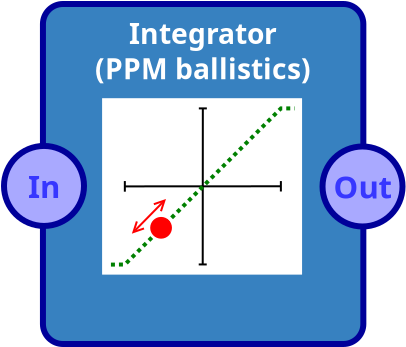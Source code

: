 <?xml version="1.0" encoding="UTF-8"?>
<dia:diagram xmlns:dia="http://www.lysator.liu.se/~alla/dia/">
  <dia:layer name="objects" visible="true" active="true">
    <dia:group>
      <dia:object type="Standard - Box" version="0" id="O0">
        <dia:attribute name="obj_pos">
          <dia:point val="56.635,-2.593"/>
        </dia:attribute>
        <dia:attribute name="obj_bb">
          <dia:rectangle val="56.585,-2.643;67.161,6.858"/>
        </dia:attribute>
        <dia:attribute name="elem_corner">
          <dia:point val="56.635,-2.593"/>
        </dia:attribute>
        <dia:attribute name="elem_width">
          <dia:real val="10.476"/>
        </dia:attribute>
        <dia:attribute name="elem_height">
          <dia:real val="9.402"/>
        </dia:attribute>
        <dia:attribute name="border_width">
          <dia:real val="0.1"/>
        </dia:attribute>
        <dia:attribute name="show_background">
          <dia:boolean val="false"/>
        </dia:attribute>
        <dia:attribute name="corner_radius">
          <dia:real val="0.3"/>
        </dia:attribute>
      </dia:object>
      <dia:object type="Standard - Box" version="0" id="O1">
        <dia:attribute name="obj_pos">
          <dia:point val="53.912,-7.067"/>
        </dia:attribute>
        <dia:attribute name="obj_bb">
          <dia:rectangle val="53.762,-7.217;70.082,10.083"/>
        </dia:attribute>
        <dia:attribute name="elem_corner">
          <dia:point val="53.912,-7.067"/>
        </dia:attribute>
        <dia:attribute name="elem_width">
          <dia:real val="16.02"/>
        </dia:attribute>
        <dia:attribute name="elem_height">
          <dia:real val="17"/>
        </dia:attribute>
        <dia:attribute name="border_width">
          <dia:real val="0.3"/>
        </dia:attribute>
        <dia:attribute name="border_color">
          <dia:color val="#000099"/>
        </dia:attribute>
        <dia:attribute name="inner_color">
          <dia:color val="#3781c0"/>
        </dia:attribute>
        <dia:attribute name="show_background">
          <dia:boolean val="true"/>
        </dia:attribute>
        <dia:attribute name="corner_radius">
          <dia:real val="1"/>
        </dia:attribute>
      </dia:object>
      <dia:object type="Standard - Text" version="1" id="O2">
        <dia:attribute name="obj_pos">
          <dia:point val="61.912,-5.067"/>
        </dia:attribute>
        <dia:attribute name="obj_bb">
          <dia:rectangle val="55.74,-6.377;68.083,-2.968"/>
        </dia:attribute>
        <dia:attribute name="text">
          <dia:composite type="text">
            <dia:attribute name="string">
              <dia:string>#Integrator
(PPM ballistics)#</dia:string>
            </dia:attribute>
            <dia:attribute name="font">
              <dia:font family="sans" style="80" name="Helvetica-Bold"/>
            </dia:attribute>
            <dia:attribute name="height">
              <dia:real val="1.764"/>
            </dia:attribute>
            <dia:attribute name="pos">
              <dia:point val="61.912,-5.067"/>
            </dia:attribute>
            <dia:attribute name="color">
              <dia:color val="#ffffff"/>
            </dia:attribute>
            <dia:attribute name="alignment">
              <dia:enum val="1"/>
            </dia:attribute>
          </dia:composite>
        </dia:attribute>
        <dia:attribute name="valign">
          <dia:enum val="3"/>
        </dia:attribute>
      </dia:object>
      <dia:object type="Standard - Ellipse" version="0" id="O3">
        <dia:attribute name="obj_pos">
          <dia:point val="51.965,0.03"/>
        </dia:attribute>
        <dia:attribute name="obj_bb">
          <dia:rectangle val="51.815,-0.12;56.115,4.18"/>
        </dia:attribute>
        <dia:attribute name="elem_corner">
          <dia:point val="51.965,0.03"/>
        </dia:attribute>
        <dia:attribute name="elem_width">
          <dia:real val="4"/>
        </dia:attribute>
        <dia:attribute name="elem_height">
          <dia:real val="4"/>
        </dia:attribute>
        <dia:attribute name="border_width">
          <dia:real val="0.3"/>
        </dia:attribute>
        <dia:attribute name="border_color">
          <dia:color val="#000099"/>
        </dia:attribute>
        <dia:attribute name="inner_color">
          <dia:color val="#a9a9ff"/>
        </dia:attribute>
      </dia:object>
      <dia:object type="Standard - Text" version="1" id="O4">
        <dia:attribute name="obj_pos">
          <dia:point val="53.965,2.03"/>
        </dia:attribute>
        <dia:attribute name="obj_bb">
          <dia:rectangle val="53.124,1.125;54.806,2.935"/>
        </dia:attribute>
        <dia:attribute name="text">
          <dia:composite type="text">
            <dia:attribute name="string">
              <dia:string>#In#</dia:string>
            </dia:attribute>
            <dia:attribute name="font">
              <dia:font family="sans" style="80" name="Helvetica-Bold"/>
            </dia:attribute>
            <dia:attribute name="height">
              <dia:real val="1.94"/>
            </dia:attribute>
            <dia:attribute name="pos">
              <dia:point val="53.965,2.567"/>
            </dia:attribute>
            <dia:attribute name="color">
              <dia:color val="#3737ff"/>
            </dia:attribute>
            <dia:attribute name="alignment">
              <dia:enum val="1"/>
            </dia:attribute>
          </dia:composite>
        </dia:attribute>
        <dia:attribute name="valign">
          <dia:enum val="2"/>
        </dia:attribute>
        <dia:connections>
          <dia:connection handle="0" to="O3" connection="8"/>
        </dia:connections>
      </dia:object>
      <dia:object type="Standard - Ellipse" version="0" id="O5">
        <dia:attribute name="obj_pos">
          <dia:point val="67.891,0.057"/>
        </dia:attribute>
        <dia:attribute name="obj_bb">
          <dia:rectangle val="67.741,-0.093;72.041,4.207"/>
        </dia:attribute>
        <dia:attribute name="elem_corner">
          <dia:point val="67.891,0.057"/>
        </dia:attribute>
        <dia:attribute name="elem_width">
          <dia:real val="4"/>
        </dia:attribute>
        <dia:attribute name="elem_height">
          <dia:real val="4"/>
        </dia:attribute>
        <dia:attribute name="border_width">
          <dia:real val="0.3"/>
        </dia:attribute>
        <dia:attribute name="border_color">
          <dia:color val="#000099"/>
        </dia:attribute>
        <dia:attribute name="inner_color">
          <dia:color val="#a9a9ff"/>
        </dia:attribute>
      </dia:object>
      <dia:object type="Standard - Text" version="1" id="O6">
        <dia:attribute name="obj_pos">
          <dia:point val="69.891,2.057"/>
        </dia:attribute>
        <dia:attribute name="obj_bb">
          <dia:rectangle val="68.307,1.152;71.474,2.962"/>
        </dia:attribute>
        <dia:attribute name="text">
          <dia:composite type="text">
            <dia:attribute name="string">
              <dia:string>#Out#</dia:string>
            </dia:attribute>
            <dia:attribute name="font">
              <dia:font family="sans" style="80" name="Helvetica-Bold"/>
            </dia:attribute>
            <dia:attribute name="height">
              <dia:real val="1.94"/>
            </dia:attribute>
            <dia:attribute name="pos">
              <dia:point val="69.891,2.594"/>
            </dia:attribute>
            <dia:attribute name="color">
              <dia:color val="#3737ff"/>
            </dia:attribute>
            <dia:attribute name="alignment">
              <dia:enum val="1"/>
            </dia:attribute>
          </dia:composite>
        </dia:attribute>
        <dia:attribute name="valign">
          <dia:enum val="2"/>
        </dia:attribute>
        <dia:connections>
          <dia:connection handle="0" to="O5" connection="8"/>
        </dia:connections>
      </dia:object>
      <dia:object type="Standard - Box" version="0" id="O7">
        <dia:attribute name="obj_pos">
          <dia:point val="56.92,-2.307"/>
        </dia:attribute>
        <dia:attribute name="obj_bb">
          <dia:rectangle val="56.87,-2.357;66.868,6.464"/>
        </dia:attribute>
        <dia:attribute name="elem_corner">
          <dia:point val="56.92,-2.307"/>
        </dia:attribute>
        <dia:attribute name="elem_width">
          <dia:real val="9.898"/>
        </dia:attribute>
        <dia:attribute name="elem_height">
          <dia:real val="8.721"/>
        </dia:attribute>
        <dia:attribute name="border_width">
          <dia:real val="0.1"/>
        </dia:attribute>
        <dia:attribute name="border_color">
          <dia:color val="#ffffff"/>
        </dia:attribute>
        <dia:attribute name="show_background">
          <dia:boolean val="true"/>
        </dia:attribute>
      </dia:object>
      <dia:object type="Standard - Line" version="0" id="O8">
        <dia:attribute name="obj_pos">
          <dia:point val="61.907,-1.847"/>
        </dia:attribute>
        <dia:attribute name="obj_bb">
          <dia:rectangle val="61.851,-1.897;61.957,6.005"/>
        </dia:attribute>
        <dia:attribute name="conn_endpoints">
          <dia:point val="61.907,-1.847"/>
          <dia:point val="61.901,5.955"/>
        </dia:attribute>
        <dia:attribute name="numcp">
          <dia:int val="1"/>
        </dia:attribute>
        <dia:connections>
          <dia:connection handle="0" to="O9" connection="0"/>
          <dia:connection handle="1" to="O10" connection="0"/>
        </dia:connections>
      </dia:object>
      <dia:object type="Standard - Line" version="0" id="O9">
        <dia:attribute name="obj_pos">
          <dia:point val="61.707,-1.847"/>
        </dia:attribute>
        <dia:attribute name="obj_bb">
          <dia:rectangle val="61.657,-1.897;62.157,-1.797"/>
        </dia:attribute>
        <dia:attribute name="conn_endpoints">
          <dia:point val="61.707,-1.847"/>
          <dia:point val="62.107,-1.847"/>
        </dia:attribute>
        <dia:attribute name="numcp">
          <dia:int val="1"/>
        </dia:attribute>
      </dia:object>
      <dia:object type="Standard - Line" version="0" id="O10">
        <dia:attribute name="obj_pos">
          <dia:point val="61.701,5.955"/>
        </dia:attribute>
        <dia:attribute name="obj_bb">
          <dia:rectangle val="61.651,5.905;62.151,6.005"/>
        </dia:attribute>
        <dia:attribute name="conn_endpoints">
          <dia:point val="61.701,5.955"/>
          <dia:point val="62.101,5.955"/>
        </dia:attribute>
        <dia:attribute name="numcp">
          <dia:int val="1"/>
        </dia:attribute>
      </dia:object>
      <dia:object type="Standard - Line" version="0" id="O11">
        <dia:attribute name="obj_pos">
          <dia:point val="58.007,1.786"/>
        </dia:attribute>
        <dia:attribute name="obj_bb">
          <dia:rectangle val="57.957,1.736;58.057,2.367"/>
        </dia:attribute>
        <dia:attribute name="conn_endpoints">
          <dia:point val="58.007,1.786"/>
          <dia:point val="58.007,2.317"/>
        </dia:attribute>
        <dia:attribute name="numcp">
          <dia:int val="1"/>
        </dia:attribute>
      </dia:object>
      <dia:object type="Standard - Line" version="0" id="O12">
        <dia:attribute name="obj_pos">
          <dia:point val="58.007,2.052"/>
        </dia:attribute>
        <dia:attribute name="obj_bb">
          <dia:rectangle val="57.957,1.997;65.859,2.102"/>
        </dia:attribute>
        <dia:attribute name="conn_endpoints">
          <dia:point val="58.007,2.052"/>
          <dia:point val="65.809,2.047"/>
        </dia:attribute>
        <dia:attribute name="numcp">
          <dia:int val="1"/>
        </dia:attribute>
        <dia:connections>
          <dia:connection handle="0" to="O11" connection="0"/>
          <dia:connection handle="1" to="O13" connection="0"/>
        </dia:connections>
      </dia:object>
      <dia:object type="Standard - Line" version="0" id="O13">
        <dia:attribute name="obj_pos">
          <dia:point val="65.809,1.787"/>
        </dia:attribute>
        <dia:attribute name="obj_bb">
          <dia:rectangle val="65.759,1.737;65.859,2.358"/>
        </dia:attribute>
        <dia:attribute name="conn_endpoints">
          <dia:point val="65.809,1.787"/>
          <dia:point val="65.809,2.308"/>
        </dia:attribute>
        <dia:attribute name="numcp">
          <dia:int val="1"/>
        </dia:attribute>
      </dia:object>
      <dia:object type="Standard - PolyLine" version="0" id="O14">
        <dia:attribute name="obj_pos">
          <dia:point val="57.312,5.963"/>
        </dia:attribute>
        <dia:attribute name="obj_bb">
          <dia:rectangle val="57.212,-1.947;66.6,6.064"/>
        </dia:attribute>
        <dia:attribute name="poly_points">
          <dia:point val="57.312,5.963"/>
          <dia:point val="58.007,5.96"/>
          <dia:point val="65.81,-1.846"/>
          <dia:point val="66.5,-1.846"/>
        </dia:attribute>
        <dia:attribute name="line_color">
          <dia:color val="#008000"/>
        </dia:attribute>
        <dia:attribute name="line_width">
          <dia:real val="0.2"/>
        </dia:attribute>
        <dia:attribute name="line_style">
          <dia:enum val="4"/>
        </dia:attribute>
        <dia:attribute name="dashlength">
          <dia:real val="2"/>
        </dia:attribute>
      </dia:object>
      <dia:object type="Standard - Ellipse" version="0" id="O15">
        <dia:attribute name="obj_pos">
          <dia:point val="59.375,3.679"/>
        </dia:attribute>
        <dia:attribute name="obj_bb">
          <dia:rectangle val="59.275,3.579;60.363,4.667"/>
        </dia:attribute>
        <dia:attribute name="elem_corner">
          <dia:point val="59.375,3.679"/>
        </dia:attribute>
        <dia:attribute name="elem_width">
          <dia:real val="0.888"/>
        </dia:attribute>
        <dia:attribute name="elem_height">
          <dia:real val="0.888"/>
        </dia:attribute>
        <dia:attribute name="border_width">
          <dia:real val="0.2"/>
        </dia:attribute>
        <dia:attribute name="border_color">
          <dia:color val="#ff0000"/>
        </dia:attribute>
        <dia:attribute name="inner_color">
          <dia:color val="#ff0000"/>
        </dia:attribute>
        <dia:attribute name="aspect">
          <dia:enum val="2"/>
        </dia:attribute>
      </dia:object>
      <dia:object type="Standard - Line" version="0" id="O16">
        <dia:attribute name="obj_pos">
          <dia:point val="58.358,4.417"/>
        </dia:attribute>
        <dia:attribute name="obj_bb">
          <dia:rectangle val="58.287,2.611;60.134,4.488"/>
        </dia:attribute>
        <dia:attribute name="conn_endpoints">
          <dia:point val="58.358,4.417"/>
          <dia:point val="60.064,2.682"/>
        </dia:attribute>
        <dia:attribute name="numcp">
          <dia:int val="1"/>
        </dia:attribute>
        <dia:attribute name="line_color">
          <dia:color val="#ff0000"/>
        </dia:attribute>
        <dia:attribute name="start_arrow">
          <dia:enum val="1"/>
        </dia:attribute>
        <dia:attribute name="start_arrow_length">
          <dia:real val="0.5"/>
        </dia:attribute>
        <dia:attribute name="start_arrow_width">
          <dia:real val="0.5"/>
        </dia:attribute>
        <dia:attribute name="end_arrow">
          <dia:enum val="1"/>
        </dia:attribute>
        <dia:attribute name="end_arrow_length">
          <dia:real val="0.5"/>
        </dia:attribute>
        <dia:attribute name="end_arrow_width">
          <dia:real val="0.5"/>
        </dia:attribute>
      </dia:object>
    </dia:group>
  </dia:layer>
</dia:diagram>
